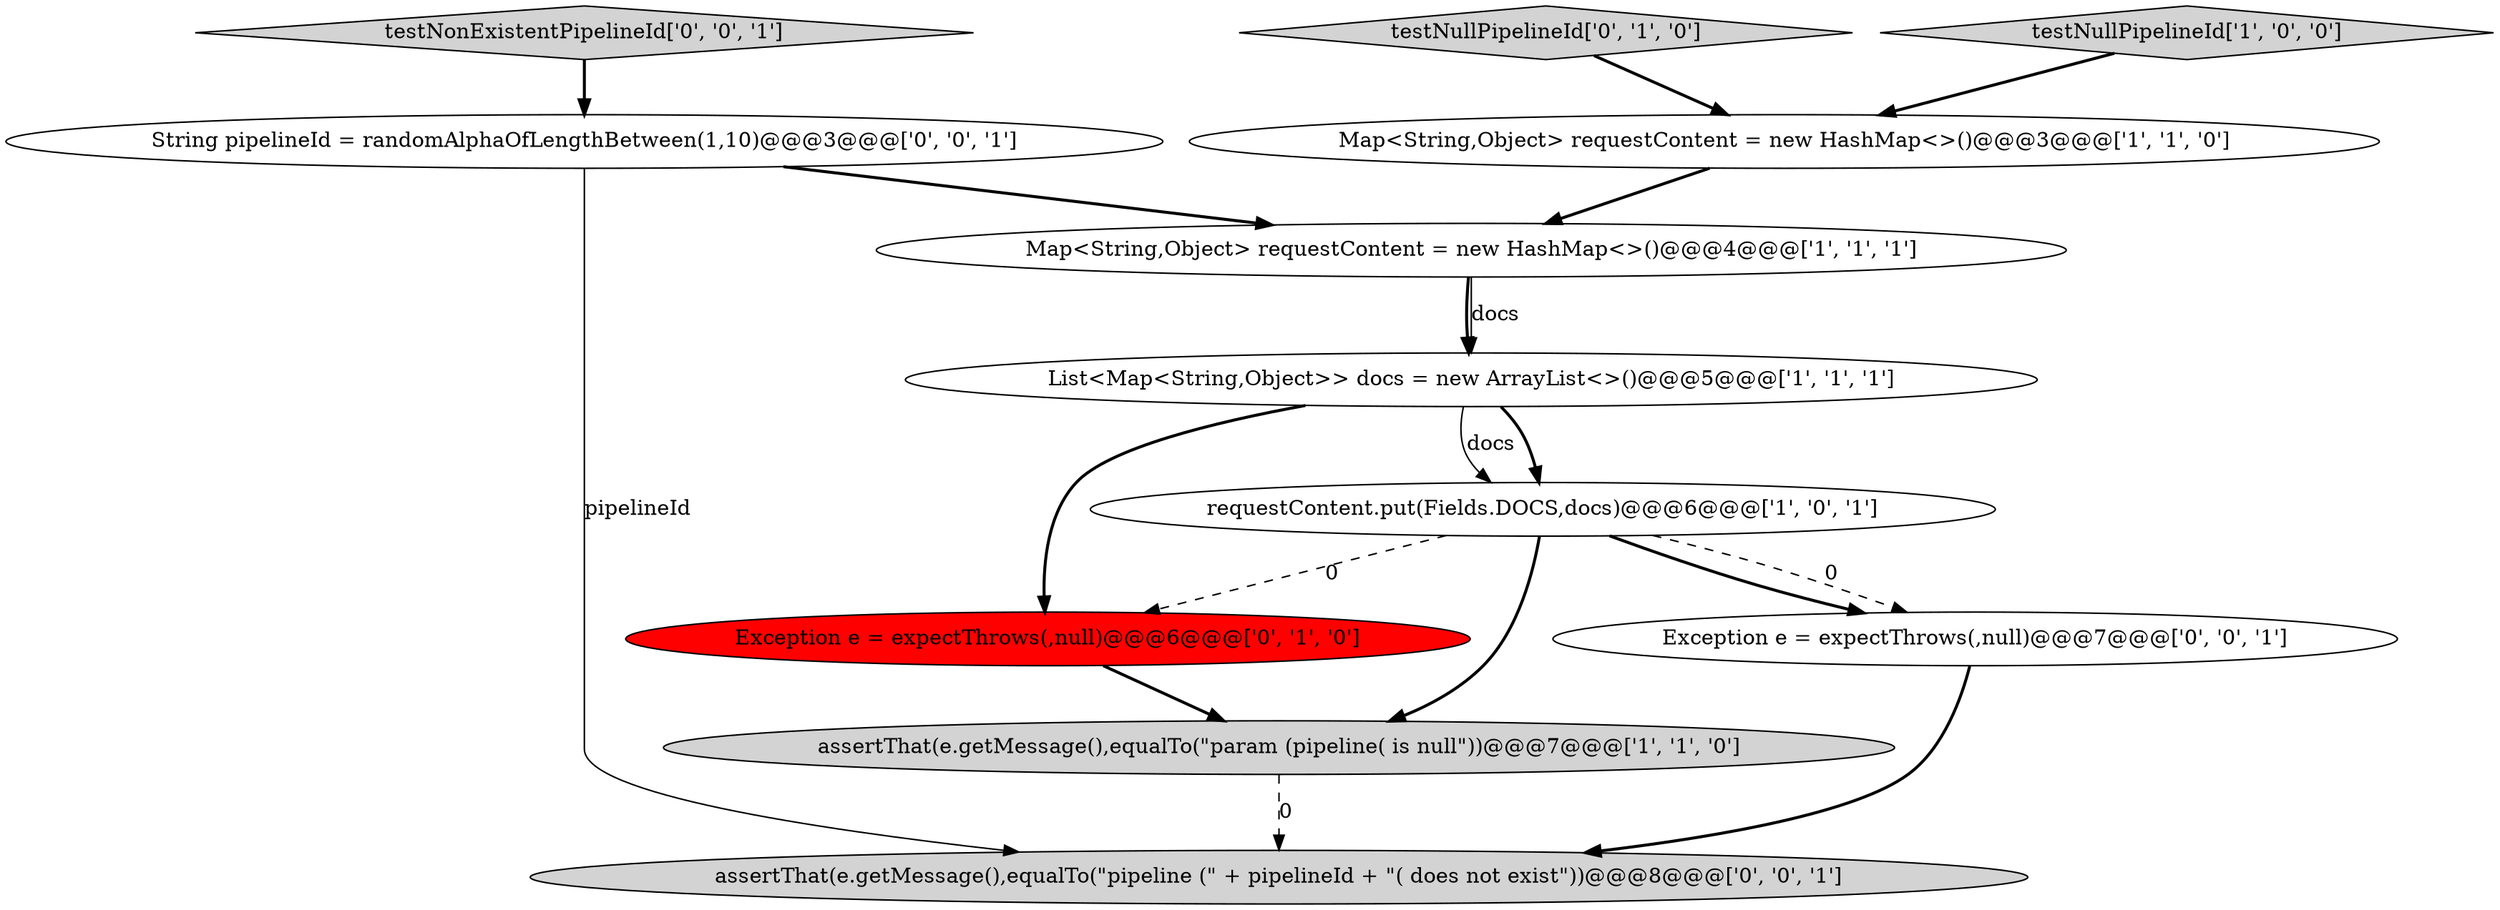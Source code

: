 digraph {
4 [style = filled, label = "Map<String,Object> requestContent = new HashMap<>()@@@3@@@['1', '1', '0']", fillcolor = white, shape = ellipse image = "AAA0AAABBB1BBB"];
2 [style = filled, label = "requestContent.put(Fields.DOCS,docs)@@@6@@@['1', '0', '1']", fillcolor = white, shape = ellipse image = "AAA0AAABBB1BBB"];
8 [style = filled, label = "String pipelineId = randomAlphaOfLengthBetween(1,10)@@@3@@@['0', '0', '1']", fillcolor = white, shape = ellipse image = "AAA0AAABBB3BBB"];
10 [style = filled, label = "testNonExistentPipelineId['0', '0', '1']", fillcolor = lightgray, shape = diamond image = "AAA0AAABBB3BBB"];
6 [style = filled, label = "Exception e = expectThrows(,null)@@@6@@@['0', '1', '0']", fillcolor = red, shape = ellipse image = "AAA1AAABBB2BBB"];
7 [style = filled, label = "testNullPipelineId['0', '1', '0']", fillcolor = lightgray, shape = diamond image = "AAA0AAABBB2BBB"];
1 [style = filled, label = "testNullPipelineId['1', '0', '0']", fillcolor = lightgray, shape = diamond image = "AAA0AAABBB1BBB"];
0 [style = filled, label = "Map<String,Object> requestContent = new HashMap<>()@@@4@@@['1', '1', '1']", fillcolor = white, shape = ellipse image = "AAA0AAABBB1BBB"];
11 [style = filled, label = "Exception e = expectThrows(,null)@@@7@@@['0', '0', '1']", fillcolor = white, shape = ellipse image = "AAA0AAABBB3BBB"];
3 [style = filled, label = "assertThat(e.getMessage(),equalTo(\"param (pipeline( is null\"))@@@7@@@['1', '1', '0']", fillcolor = lightgray, shape = ellipse image = "AAA0AAABBB1BBB"];
5 [style = filled, label = "List<Map<String,Object>> docs = new ArrayList<>()@@@5@@@['1', '1', '1']", fillcolor = white, shape = ellipse image = "AAA0AAABBB1BBB"];
9 [style = filled, label = "assertThat(e.getMessage(),equalTo(\"pipeline (\" + pipelineId + \"( does not exist\"))@@@8@@@['0', '0', '1']", fillcolor = lightgray, shape = ellipse image = "AAA0AAABBB3BBB"];
8->0 [style = bold, label=""];
6->3 [style = bold, label=""];
0->5 [style = solid, label="docs"];
2->11 [style = dashed, label="0"];
5->2 [style = bold, label=""];
1->4 [style = bold, label=""];
8->9 [style = solid, label="pipelineId"];
7->4 [style = bold, label=""];
5->6 [style = bold, label=""];
10->8 [style = bold, label=""];
5->2 [style = solid, label="docs"];
3->9 [style = dashed, label="0"];
11->9 [style = bold, label=""];
2->11 [style = bold, label=""];
2->3 [style = bold, label=""];
4->0 [style = bold, label=""];
0->5 [style = bold, label=""];
2->6 [style = dashed, label="0"];
}
